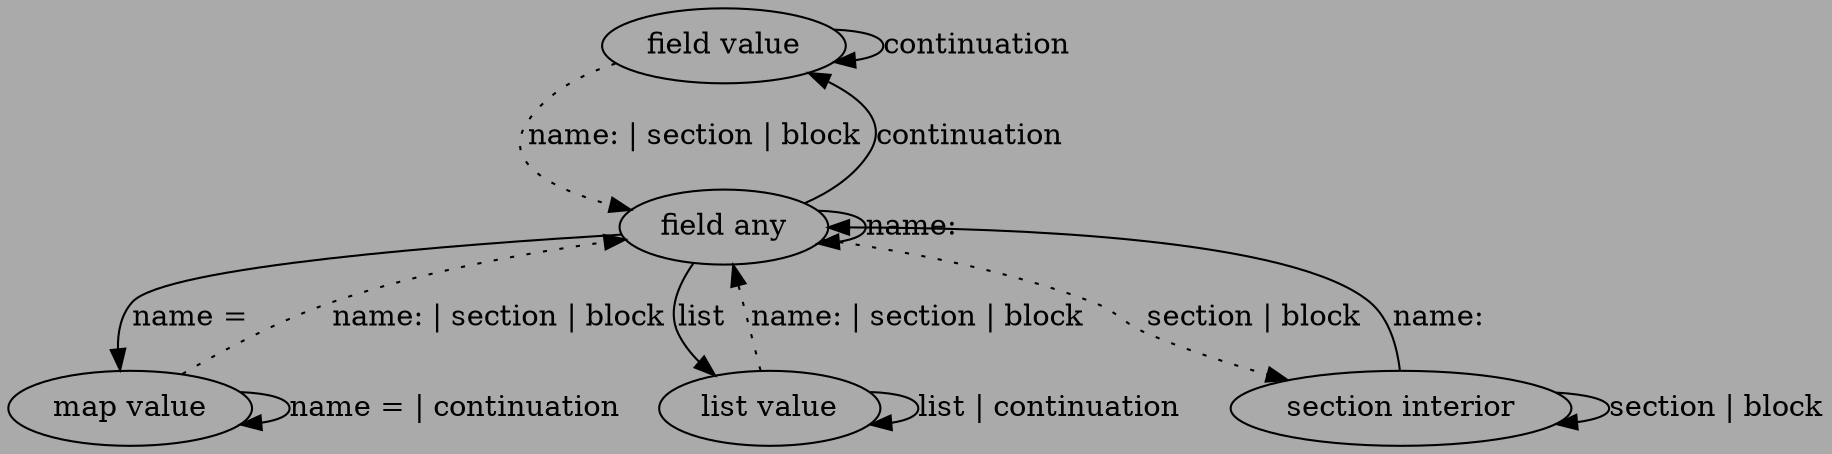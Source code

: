 
digraph eno_parse_stages
{
	bgcolor = "#AAAAAA"
	field_value [ label = "field value" ];
	field_any [ label = "field any" ];
	map_value [ label = "map value" ];
	list_value [ label = "list value" ];
	section_interior [ label = "section interior" ];

	section_interior -> section_interior [ label = "section | block" ];
	section_interior -> field_any [ label = "name:" ];
	field_any -> field_any [ label = "name:" ];
	field_any -> field_value [ label = "continuation" ];
	field_any -> map_value [ label = "name =" ];
	field_any -> list_value [ label = "list" ];
	field_any -> section_interior [ label = "section | block" style = "dotted" ];
	field_value -> field_value [ label = "continuation" ];
	field_value -> field_any [ label = "name: | section | block" style = "dotted" ];
	map_value -> field_any [ label = "name: | section | block" style = "dotted" ];
	map_value -> map_value [ label = "name = | continuation" ];
	list_value -> field_any [ label = "name: | section | block" style = "dotted" ];
	list_value -> list_value [ label = "list | continuation" ];
}




